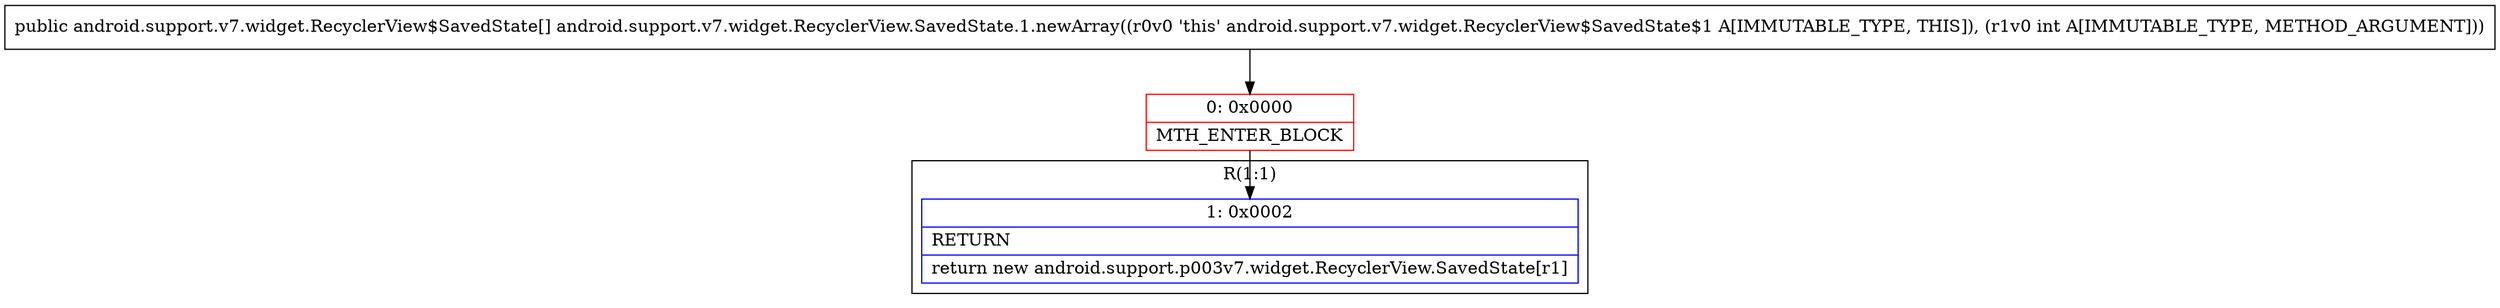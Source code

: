 digraph "CFG forandroid.support.v7.widget.RecyclerView.SavedState.1.newArray(I)[Landroid\/support\/v7\/widget\/RecyclerView$SavedState;" {
subgraph cluster_Region_2138359699 {
label = "R(1:1)";
node [shape=record,color=blue];
Node_1 [shape=record,label="{1\:\ 0x0002|RETURN\l|return new android.support.p003v7.widget.RecyclerView.SavedState[r1]\l}"];
}
Node_0 [shape=record,color=red,label="{0\:\ 0x0000|MTH_ENTER_BLOCK\l}"];
MethodNode[shape=record,label="{public android.support.v7.widget.RecyclerView$SavedState[] android.support.v7.widget.RecyclerView.SavedState.1.newArray((r0v0 'this' android.support.v7.widget.RecyclerView$SavedState$1 A[IMMUTABLE_TYPE, THIS]), (r1v0 int A[IMMUTABLE_TYPE, METHOD_ARGUMENT])) }"];
MethodNode -> Node_0;
Node_0 -> Node_1;
}

